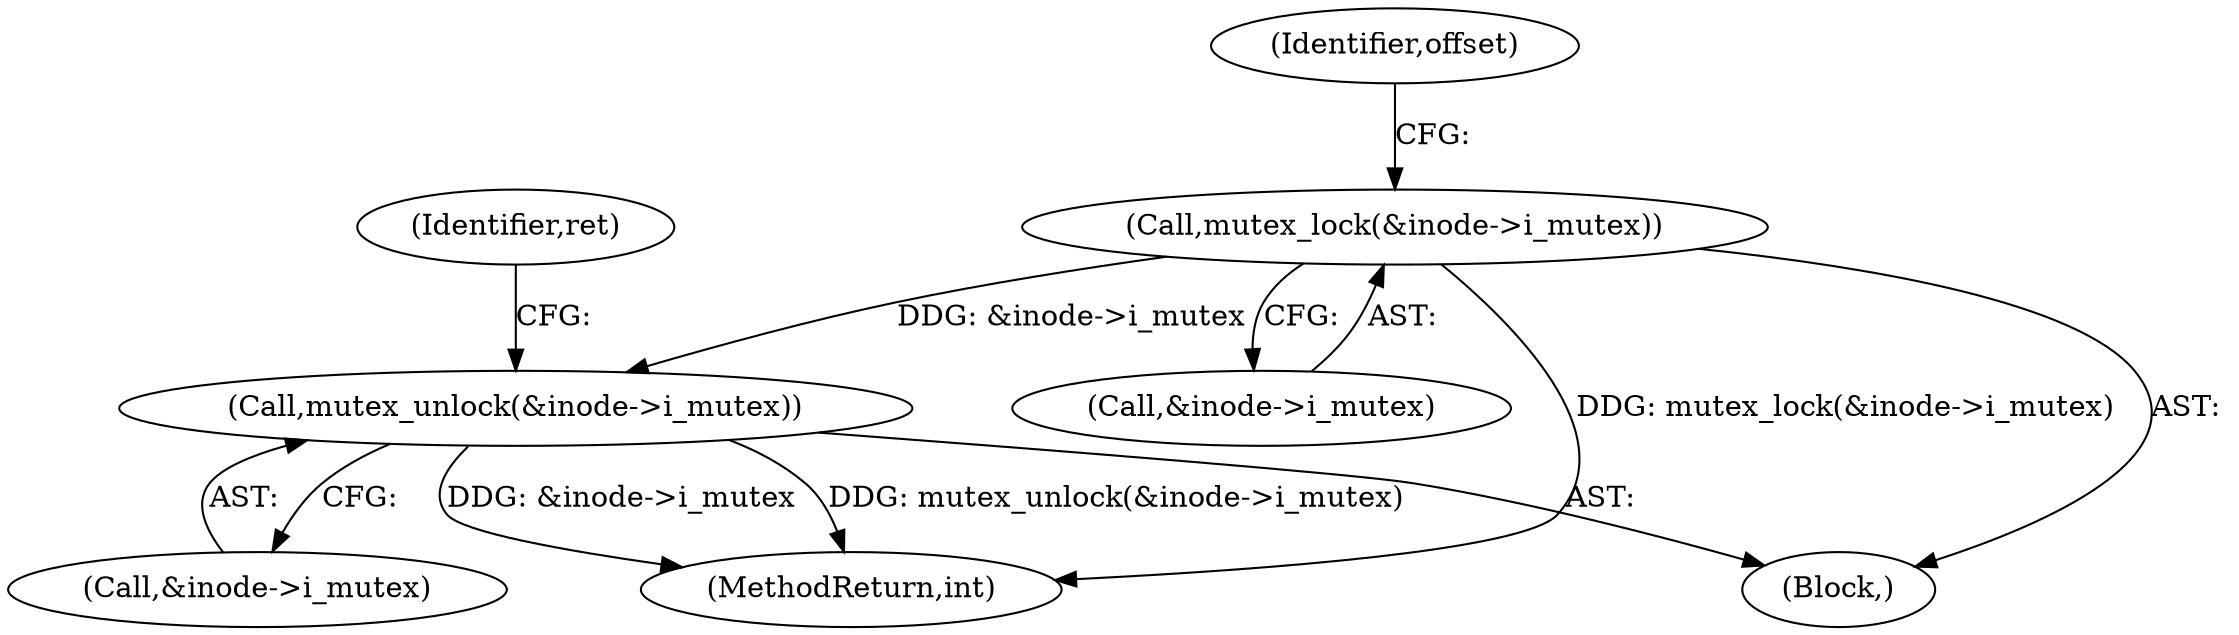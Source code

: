 digraph "0_linux_ea3d7209ca01da209cda6f0dea8be9cc4b7a933b@API" {
"1000211" [label="(Call,mutex_lock(&inode->i_mutex))"];
"1000390" [label="(Call,mutex_unlock(&inode->i_mutex))"];
"1000211" [label="(Call,mutex_lock(&inode->i_mutex))"];
"1000390" [label="(Call,mutex_unlock(&inode->i_mutex))"];
"1000397" [label="(MethodReturn,int)"];
"1000212" [label="(Call,&inode->i_mutex)"];
"1000391" [label="(Call,&inode->i_mutex)"];
"1000219" [label="(Identifier,offset)"];
"1000396" [label="(Identifier,ret)"];
"1000114" [label="(Block,)"];
"1000211" -> "1000114"  [label="AST: "];
"1000211" -> "1000212"  [label="CFG: "];
"1000212" -> "1000211"  [label="AST: "];
"1000219" -> "1000211"  [label="CFG: "];
"1000211" -> "1000397"  [label="DDG: mutex_lock(&inode->i_mutex)"];
"1000211" -> "1000390"  [label="DDG: &inode->i_mutex"];
"1000390" -> "1000114"  [label="AST: "];
"1000390" -> "1000391"  [label="CFG: "];
"1000391" -> "1000390"  [label="AST: "];
"1000396" -> "1000390"  [label="CFG: "];
"1000390" -> "1000397"  [label="DDG: mutex_unlock(&inode->i_mutex)"];
"1000390" -> "1000397"  [label="DDG: &inode->i_mutex"];
}
